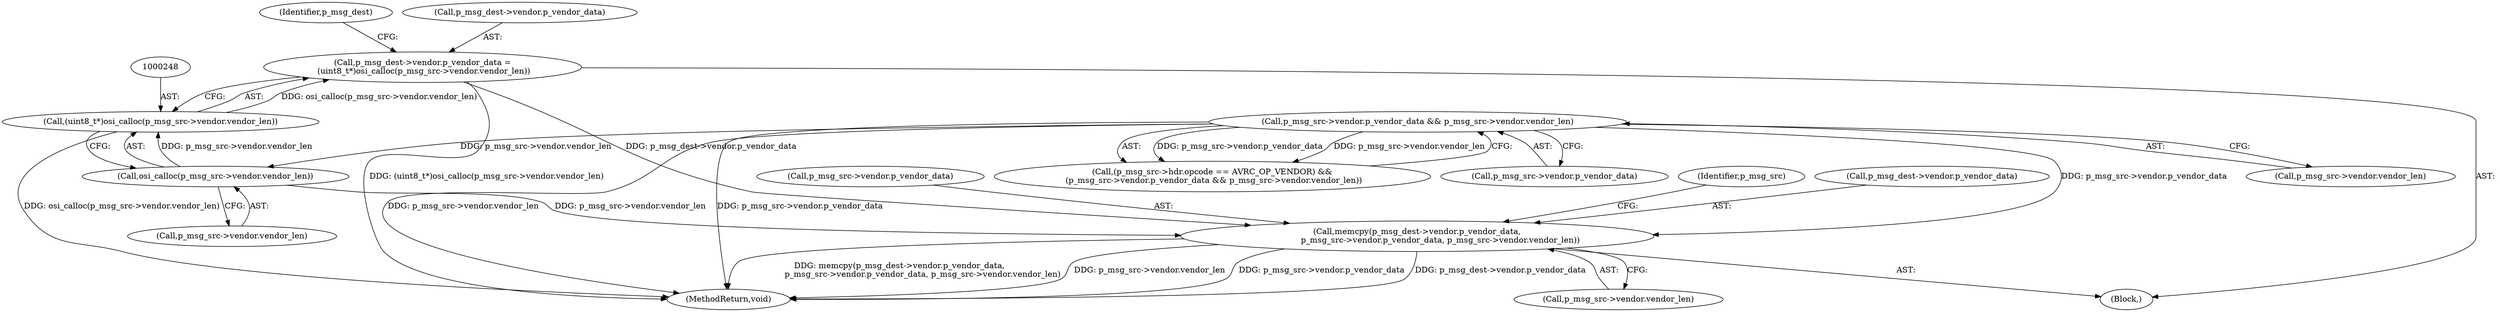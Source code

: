 digraph "0_Android_dd28d8ddf2985d654781770c691c60b45d7f32b4@API" {
"1000255" [label="(Call,memcpy(p_msg_dest->vendor.p_vendor_data,\n                  p_msg_src->vendor.p_vendor_data, p_msg_src->vendor.vendor_len))"];
"1000241" [label="(Call,p_msg_dest->vendor.p_vendor_data =\n (uint8_t*)osi_calloc(p_msg_src->vendor.vendor_len))"];
"1000247" [label="(Call,(uint8_t*)osi_calloc(p_msg_src->vendor.vendor_len))"];
"1000249" [label="(Call,osi_calloc(p_msg_src->vendor.vendor_len))"];
"1000229" [label="(Call,p_msg_src->vendor.p_vendor_data && p_msg_src->vendor.vendor_len)"];
"1000235" [label="(Call,p_msg_src->vendor.vendor_len)"];
"1000255" [label="(Call,memcpy(p_msg_dest->vendor.p_vendor_data,\n                  p_msg_src->vendor.p_vendor_data, p_msg_src->vendor.vendor_len))"];
"1000241" [label="(Call,p_msg_dest->vendor.p_vendor_data =\n (uint8_t*)osi_calloc(p_msg_src->vendor.vendor_len))"];
"1000250" [label="(Call,p_msg_src->vendor.vendor_len)"];
"1000261" [label="(Call,p_msg_src->vendor.p_vendor_data)"];
"1000328" [label="(MethodReturn,void)"];
"1000221" [label="(Call,(p_msg_src->hdr.opcode == AVRC_OP_VENDOR) &&\n (p_msg_src->vendor.p_vendor_data && p_msg_src->vendor.vendor_len))"];
"1000240" [label="(Block,)"];
"1000230" [label="(Call,p_msg_src->vendor.p_vendor_data)"];
"1000258" [label="(Identifier,p_msg_dest)"];
"1000266" [label="(Call,p_msg_src->vendor.vendor_len)"];
"1000249" [label="(Call,osi_calloc(p_msg_src->vendor.vendor_len))"];
"1000242" [label="(Call,p_msg_dest->vendor.p_vendor_data)"];
"1000276" [label="(Identifier,p_msg_src)"];
"1000247" [label="(Call,(uint8_t*)osi_calloc(p_msg_src->vendor.vendor_len))"];
"1000256" [label="(Call,p_msg_dest->vendor.p_vendor_data)"];
"1000229" [label="(Call,p_msg_src->vendor.p_vendor_data && p_msg_src->vendor.vendor_len)"];
"1000255" -> "1000240"  [label="AST: "];
"1000255" -> "1000266"  [label="CFG: "];
"1000256" -> "1000255"  [label="AST: "];
"1000261" -> "1000255"  [label="AST: "];
"1000266" -> "1000255"  [label="AST: "];
"1000276" -> "1000255"  [label="CFG: "];
"1000255" -> "1000328"  [label="DDG: memcpy(p_msg_dest->vendor.p_vendor_data,\n                  p_msg_src->vendor.p_vendor_data, p_msg_src->vendor.vendor_len)"];
"1000255" -> "1000328"  [label="DDG: p_msg_src->vendor.vendor_len"];
"1000255" -> "1000328"  [label="DDG: p_msg_src->vendor.p_vendor_data"];
"1000255" -> "1000328"  [label="DDG: p_msg_dest->vendor.p_vendor_data"];
"1000241" -> "1000255"  [label="DDG: p_msg_dest->vendor.p_vendor_data"];
"1000229" -> "1000255"  [label="DDG: p_msg_src->vendor.p_vendor_data"];
"1000249" -> "1000255"  [label="DDG: p_msg_src->vendor.vendor_len"];
"1000241" -> "1000240"  [label="AST: "];
"1000241" -> "1000247"  [label="CFG: "];
"1000242" -> "1000241"  [label="AST: "];
"1000247" -> "1000241"  [label="AST: "];
"1000258" -> "1000241"  [label="CFG: "];
"1000241" -> "1000328"  [label="DDG: (uint8_t*)osi_calloc(p_msg_src->vendor.vendor_len)"];
"1000247" -> "1000241"  [label="DDG: osi_calloc(p_msg_src->vendor.vendor_len)"];
"1000247" -> "1000249"  [label="CFG: "];
"1000248" -> "1000247"  [label="AST: "];
"1000249" -> "1000247"  [label="AST: "];
"1000247" -> "1000328"  [label="DDG: osi_calloc(p_msg_src->vendor.vendor_len)"];
"1000249" -> "1000247"  [label="DDG: p_msg_src->vendor.vendor_len"];
"1000249" -> "1000250"  [label="CFG: "];
"1000250" -> "1000249"  [label="AST: "];
"1000229" -> "1000249"  [label="DDG: p_msg_src->vendor.vendor_len"];
"1000229" -> "1000221"  [label="AST: "];
"1000229" -> "1000230"  [label="CFG: "];
"1000229" -> "1000235"  [label="CFG: "];
"1000230" -> "1000229"  [label="AST: "];
"1000235" -> "1000229"  [label="AST: "];
"1000221" -> "1000229"  [label="CFG: "];
"1000229" -> "1000328"  [label="DDG: p_msg_src->vendor.vendor_len"];
"1000229" -> "1000328"  [label="DDG: p_msg_src->vendor.p_vendor_data"];
"1000229" -> "1000221"  [label="DDG: p_msg_src->vendor.p_vendor_data"];
"1000229" -> "1000221"  [label="DDG: p_msg_src->vendor.vendor_len"];
}
